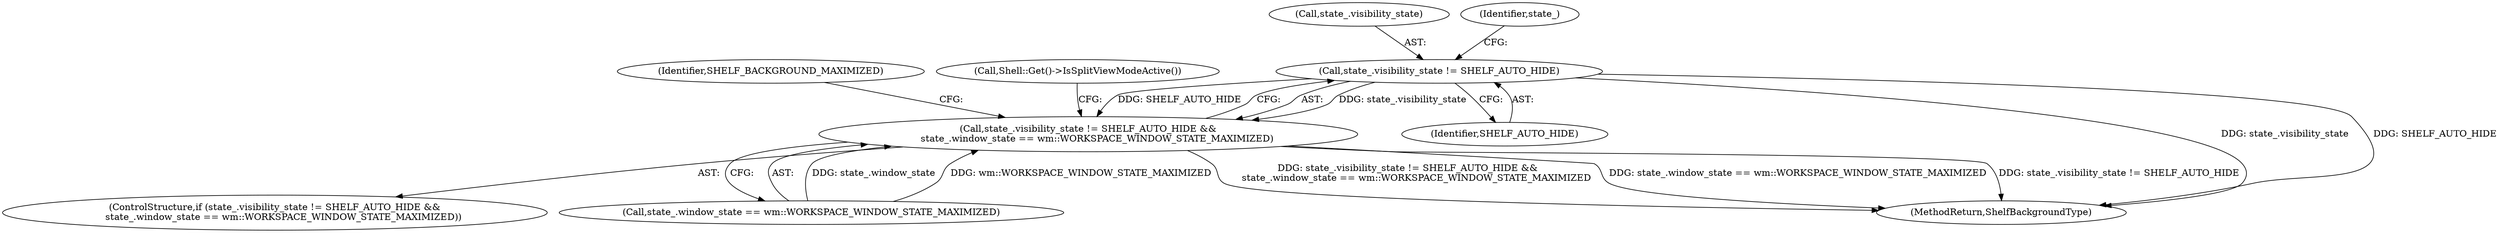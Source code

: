 digraph "1_Chrome_f2f703241635fa96fa630b83afcc9a330cc21b7e_2@del" {
"1000149" [label="(Call,state_.visibility_state != SHELF_AUTO_HIDE)"];
"1000148" [label="(Call,state_.visibility_state != SHELF_AUTO_HIDE &&\n      state_.window_state == wm::WORKSPACE_WINDOW_STATE_MAXIMIZED)"];
"1000153" [label="(Identifier,SHELF_AUTO_HIDE)"];
"1000175" [label="(MethodReturn,ShelfBackgroundType)"];
"1000147" [label="(ControlStructure,if (state_.visibility_state != SHELF_AUTO_HIDE &&\n      state_.window_state == wm::WORKSPACE_WINDOW_STATE_MAXIMIZED))"];
"1000161" [label="(Identifier,SHELF_BACKGROUND_MAXIMIZED)"];
"1000150" [label="(Call,state_.visibility_state)"];
"1000163" [label="(Call,Shell::Get()->IsSplitViewModeActive())"];
"1000148" [label="(Call,state_.visibility_state != SHELF_AUTO_HIDE &&\n      state_.window_state == wm::WORKSPACE_WINDOW_STATE_MAXIMIZED)"];
"1000149" [label="(Call,state_.visibility_state != SHELF_AUTO_HIDE)"];
"1000154" [label="(Call,state_.window_state == wm::WORKSPACE_WINDOW_STATE_MAXIMIZED)"];
"1000156" [label="(Identifier,state_)"];
"1000149" -> "1000148"  [label="AST: "];
"1000149" -> "1000153"  [label="CFG: "];
"1000150" -> "1000149"  [label="AST: "];
"1000153" -> "1000149"  [label="AST: "];
"1000156" -> "1000149"  [label="CFG: "];
"1000148" -> "1000149"  [label="CFG: "];
"1000149" -> "1000175"  [label="DDG: state_.visibility_state"];
"1000149" -> "1000175"  [label="DDG: SHELF_AUTO_HIDE"];
"1000149" -> "1000148"  [label="DDG: state_.visibility_state"];
"1000149" -> "1000148"  [label="DDG: SHELF_AUTO_HIDE"];
"1000148" -> "1000147"  [label="AST: "];
"1000148" -> "1000154"  [label="CFG: "];
"1000154" -> "1000148"  [label="AST: "];
"1000161" -> "1000148"  [label="CFG: "];
"1000163" -> "1000148"  [label="CFG: "];
"1000148" -> "1000175"  [label="DDG: state_.window_state == wm::WORKSPACE_WINDOW_STATE_MAXIMIZED"];
"1000148" -> "1000175"  [label="DDG: state_.visibility_state != SHELF_AUTO_HIDE"];
"1000148" -> "1000175"  [label="DDG: state_.visibility_state != SHELF_AUTO_HIDE &&\n      state_.window_state == wm::WORKSPACE_WINDOW_STATE_MAXIMIZED"];
"1000154" -> "1000148"  [label="DDG: state_.window_state"];
"1000154" -> "1000148"  [label="DDG: wm::WORKSPACE_WINDOW_STATE_MAXIMIZED"];
}
